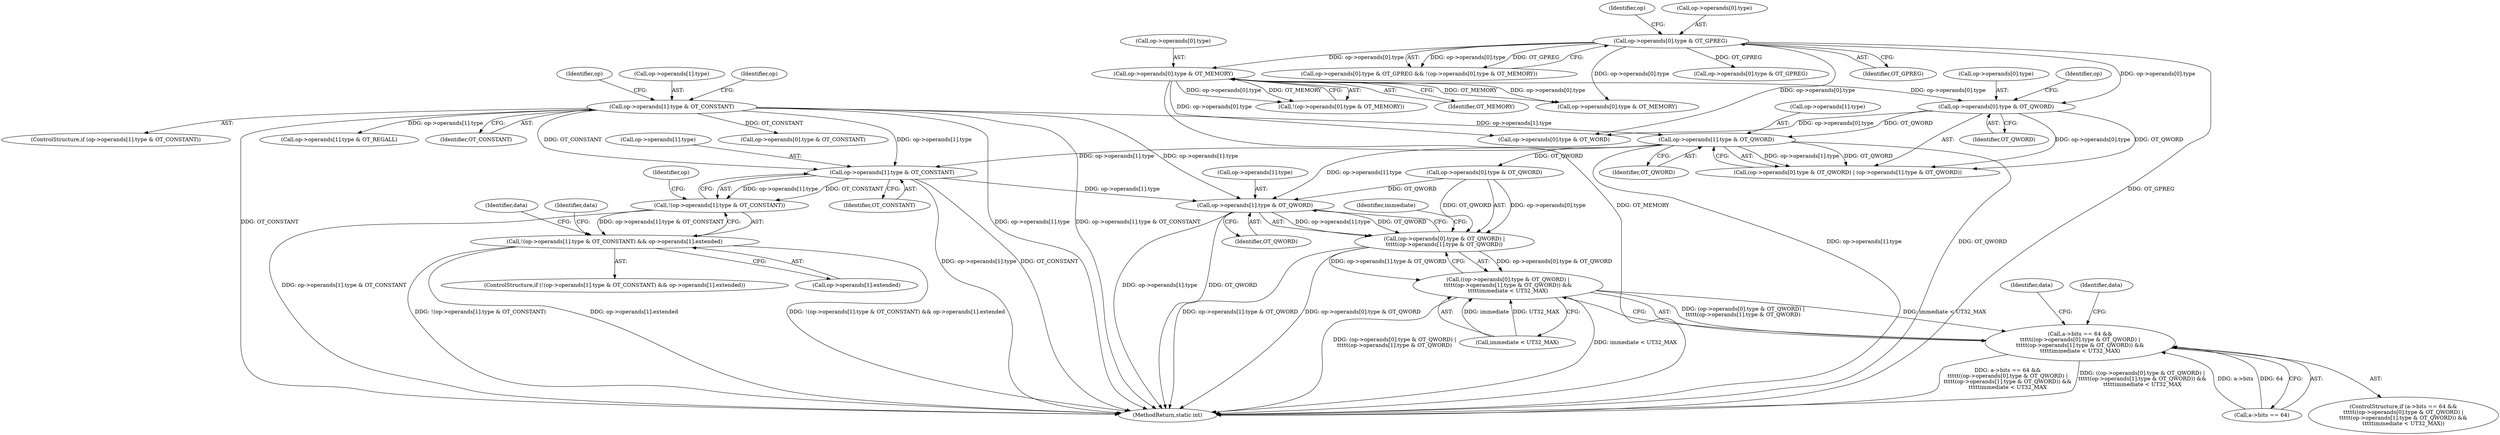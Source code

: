 digraph "0_radare2_f17bfd9f1da05f30f23a4dd05e9d2363e1406948@array" {
"1000239" [label="(Call,op->operands[1].type & OT_CONSTANT)"];
"1000226" [label="(Call,op->operands[1].type & OT_QWORD)"];
"1000132" [label="(Call,op->operands[1].type & OT_CONSTANT)"];
"1000217" [label="(Call,op->operands[0].type & OT_QWORD)"];
"1000189" [label="(Call,op->operands[0].type & OT_GPREG)"];
"1000199" [label="(Call,op->operands[0].type & OT_MEMORY)"];
"1000238" [label="(Call,!(op->operands[1].type & OT_CONSTANT))"];
"1000237" [label="(Call,!(op->operands[1].type & OT_CONSTANT) && op->operands[1].extended)"];
"1000361" [label="(Call,op->operands[1].type & OT_QWORD)"];
"1000351" [label="(Call,(op->operands[0].type & OT_QWORD) |\n\t\t\t\t\t(op->operands[1].type & OT_QWORD))"];
"1000350" [label="(Call,((op->operands[0].type & OT_QWORD) |\n\t\t\t\t\t(op->operands[1].type & OT_QWORD)) &&\n\t\t\t\t\timmediate < UT32_MAX)"];
"1000344" [label="(Call,a->bits == 64 &&\n\t\t\t\t\t((op->operands[0].type & OT_QWORD) |\n\t\t\t\t\t(op->operands[1].type & OT_QWORD)) &&\n\t\t\t\t\timmediate < UT32_MAX)"];
"1000352" [label="(Call,op->operands[0].type & OT_QWORD)"];
"1000266" [label="(Identifier,data)"];
"1000226" [label="(Call,op->operands[1].type & OT_QWORD)"];
"1000131" [label="(ControlStructure,if (op->operands[1].type & OT_CONSTANT))"];
"1000362" [label="(Call,op->operands[1].type)"];
"1000237" [label="(Call,!(op->operands[1].type & OT_CONSTANT) && op->operands[1].extended)"];
"1000203" [label="(Identifier,op)"];
"1000189" [label="(Call,op->operands[0].type & OT_GPREG)"];
"1000251" [label="(Identifier,op)"];
"1000497" [label="(Call,op->operands[0].type & OT_MEMORY)"];
"1001254" [label="(Call,op->operands[1].type & OT_REGALL)"];
"1000198" [label="(Call,!(op->operands[0].type & OT_MEMORY))"];
"1001258" [label="(Identifier,op)"];
"1000369" [label="(Identifier,OT_QWORD)"];
"1000343" [label="(ControlStructure,if (a->bits == 64 &&\n\t\t\t\t\t((op->operands[0].type & OT_QWORD) |\n\t\t\t\t\t(op->operands[1].type & OT_QWORD)) &&\n\t\t\t\t\timmediate < UT32_MAX))"];
"1000140" [label="(Identifier,OT_CONSTANT)"];
"1000190" [label="(Call,op->operands[0].type)"];
"1000132" [label="(Call,op->operands[1].type & OT_CONSTANT)"];
"1000239" [label="(Call,op->operands[1].type & OT_CONSTANT)"];
"1000376" [label="(Identifier,data)"];
"1000217" [label="(Call,op->operands[0].type & OT_QWORD)"];
"1000247" [label="(Identifier,OT_CONSTANT)"];
"1000188" [label="(Call,op->operands[0].type & OT_GPREG && !(op->operands[0].type & OT_MEMORY))"];
"1000345" [label="(Call,a->bits == 64)"];
"1000240" [label="(Call,op->operands[1].type)"];
"1003220" [label="(MethodReturn,static int)"];
"1000234" [label="(Identifier,OT_QWORD)"];
"1000230" [label="(Identifier,op)"];
"1000351" [label="(Call,(op->operands[0].type & OT_QWORD) |\n\t\t\t\t\t(op->operands[1].type & OT_QWORD))"];
"1000200" [label="(Call,op->operands[0].type)"];
"1000133" [label="(Call,op->operands[1].type)"];
"1000218" [label="(Call,op->operands[0].type)"];
"1000225" [label="(Identifier,OT_QWORD)"];
"1000147" [label="(Identifier,op)"];
"1000238" [label="(Call,!(op->operands[1].type & OT_CONSTANT))"];
"1000287" [label="(Call,op->operands[0].type & OT_WORD)"];
"1001275" [label="(Call,op->operands[0].type & OT_CONSTANT)"];
"1000371" [label="(Identifier,immediate)"];
"1000518" [label="(Call,op->operands[0].type & OT_GPREG)"];
"1000398" [label="(Identifier,data)"];
"1000258" [label="(Identifier,data)"];
"1000248" [label="(Call,op->operands[1].extended)"];
"1000350" [label="(Call,((op->operands[0].type & OT_QWORD) |\n\t\t\t\t\t(op->operands[1].type & OT_QWORD)) &&\n\t\t\t\t\timmediate < UT32_MAX)"];
"1000236" [label="(ControlStructure,if (!(op->operands[1].type & OT_CONSTANT) && op->operands[1].extended))"];
"1000344" [label="(Call,a->bits == 64 &&\n\t\t\t\t\t((op->operands[0].type & OT_QWORD) |\n\t\t\t\t\t(op->operands[1].type & OT_QWORD)) &&\n\t\t\t\t\timmediate < UT32_MAX)"];
"1000199" [label="(Call,op->operands[0].type & OT_MEMORY)"];
"1000197" [label="(Identifier,OT_GPREG)"];
"1000361" [label="(Call,op->operands[1].type & OT_QWORD)"];
"1000207" [label="(Identifier,OT_MEMORY)"];
"1000227" [label="(Call,op->operands[1].type)"];
"1000370" [label="(Call,immediate < UT32_MAX)"];
"1000216" [label="(Call,(op->operands[0].type & OT_QWORD) | (op->operands[1].type & OT_QWORD))"];
"1000239" -> "1000238"  [label="AST: "];
"1000239" -> "1000247"  [label="CFG: "];
"1000240" -> "1000239"  [label="AST: "];
"1000247" -> "1000239"  [label="AST: "];
"1000238" -> "1000239"  [label="CFG: "];
"1000239" -> "1003220"  [label="DDG: op->operands[1].type"];
"1000239" -> "1003220"  [label="DDG: OT_CONSTANT"];
"1000239" -> "1000238"  [label="DDG: op->operands[1].type"];
"1000239" -> "1000238"  [label="DDG: OT_CONSTANT"];
"1000226" -> "1000239"  [label="DDG: op->operands[1].type"];
"1000132" -> "1000239"  [label="DDG: op->operands[1].type"];
"1000132" -> "1000239"  [label="DDG: OT_CONSTANT"];
"1000239" -> "1000361"  [label="DDG: op->operands[1].type"];
"1000226" -> "1000216"  [label="AST: "];
"1000226" -> "1000234"  [label="CFG: "];
"1000227" -> "1000226"  [label="AST: "];
"1000234" -> "1000226"  [label="AST: "];
"1000216" -> "1000226"  [label="CFG: "];
"1000226" -> "1003220"  [label="DDG: op->operands[1].type"];
"1000226" -> "1003220"  [label="DDG: OT_QWORD"];
"1000226" -> "1000216"  [label="DDG: op->operands[1].type"];
"1000226" -> "1000216"  [label="DDG: OT_QWORD"];
"1000132" -> "1000226"  [label="DDG: op->operands[1].type"];
"1000217" -> "1000226"  [label="DDG: OT_QWORD"];
"1000226" -> "1000352"  [label="DDG: OT_QWORD"];
"1000226" -> "1000361"  [label="DDG: op->operands[1].type"];
"1000132" -> "1000131"  [label="AST: "];
"1000132" -> "1000140"  [label="CFG: "];
"1000133" -> "1000132"  [label="AST: "];
"1000140" -> "1000132"  [label="AST: "];
"1000147" -> "1000132"  [label="CFG: "];
"1001258" -> "1000132"  [label="CFG: "];
"1000132" -> "1003220"  [label="DDG: op->operands[1].type & OT_CONSTANT"];
"1000132" -> "1003220"  [label="DDG: OT_CONSTANT"];
"1000132" -> "1003220"  [label="DDG: op->operands[1].type"];
"1000132" -> "1000361"  [label="DDG: op->operands[1].type"];
"1000132" -> "1001254"  [label="DDG: op->operands[1].type"];
"1000132" -> "1001275"  [label="DDG: OT_CONSTANT"];
"1000217" -> "1000216"  [label="AST: "];
"1000217" -> "1000225"  [label="CFG: "];
"1000218" -> "1000217"  [label="AST: "];
"1000225" -> "1000217"  [label="AST: "];
"1000230" -> "1000217"  [label="CFG: "];
"1000217" -> "1000216"  [label="DDG: op->operands[0].type"];
"1000217" -> "1000216"  [label="DDG: OT_QWORD"];
"1000189" -> "1000217"  [label="DDG: op->operands[0].type"];
"1000199" -> "1000217"  [label="DDG: op->operands[0].type"];
"1000217" -> "1000287"  [label="DDG: op->operands[0].type"];
"1000189" -> "1000188"  [label="AST: "];
"1000189" -> "1000197"  [label="CFG: "];
"1000190" -> "1000189"  [label="AST: "];
"1000197" -> "1000189"  [label="AST: "];
"1000203" -> "1000189"  [label="CFG: "];
"1000188" -> "1000189"  [label="CFG: "];
"1000189" -> "1003220"  [label="DDG: OT_GPREG"];
"1000189" -> "1000188"  [label="DDG: op->operands[0].type"];
"1000189" -> "1000188"  [label="DDG: OT_GPREG"];
"1000189" -> "1000199"  [label="DDG: op->operands[0].type"];
"1000189" -> "1000287"  [label="DDG: op->operands[0].type"];
"1000189" -> "1000497"  [label="DDG: op->operands[0].type"];
"1000189" -> "1000518"  [label="DDG: OT_GPREG"];
"1000199" -> "1000198"  [label="AST: "];
"1000199" -> "1000207"  [label="CFG: "];
"1000200" -> "1000199"  [label="AST: "];
"1000207" -> "1000199"  [label="AST: "];
"1000198" -> "1000199"  [label="CFG: "];
"1000199" -> "1003220"  [label="DDG: OT_MEMORY"];
"1000199" -> "1000198"  [label="DDG: op->operands[0].type"];
"1000199" -> "1000198"  [label="DDG: OT_MEMORY"];
"1000199" -> "1000287"  [label="DDG: op->operands[0].type"];
"1000199" -> "1000497"  [label="DDG: op->operands[0].type"];
"1000199" -> "1000497"  [label="DDG: OT_MEMORY"];
"1000238" -> "1000237"  [label="AST: "];
"1000251" -> "1000238"  [label="CFG: "];
"1000237" -> "1000238"  [label="CFG: "];
"1000238" -> "1003220"  [label="DDG: op->operands[1].type & OT_CONSTANT"];
"1000238" -> "1000237"  [label="DDG: op->operands[1].type & OT_CONSTANT"];
"1000237" -> "1000236"  [label="AST: "];
"1000237" -> "1000248"  [label="CFG: "];
"1000248" -> "1000237"  [label="AST: "];
"1000258" -> "1000237"  [label="CFG: "];
"1000266" -> "1000237"  [label="CFG: "];
"1000237" -> "1003220"  [label="DDG: op->operands[1].extended"];
"1000237" -> "1003220"  [label="DDG: !(op->operands[1].type & OT_CONSTANT) && op->operands[1].extended"];
"1000237" -> "1003220"  [label="DDG: !(op->operands[1].type & OT_CONSTANT)"];
"1000361" -> "1000351"  [label="AST: "];
"1000361" -> "1000369"  [label="CFG: "];
"1000362" -> "1000361"  [label="AST: "];
"1000369" -> "1000361"  [label="AST: "];
"1000351" -> "1000361"  [label="CFG: "];
"1000361" -> "1003220"  [label="DDG: OT_QWORD"];
"1000361" -> "1003220"  [label="DDG: op->operands[1].type"];
"1000361" -> "1000351"  [label="DDG: op->operands[1].type"];
"1000361" -> "1000351"  [label="DDG: OT_QWORD"];
"1000352" -> "1000361"  [label="DDG: OT_QWORD"];
"1000351" -> "1000350"  [label="AST: "];
"1000352" -> "1000351"  [label="AST: "];
"1000371" -> "1000351"  [label="CFG: "];
"1000350" -> "1000351"  [label="CFG: "];
"1000351" -> "1003220"  [label="DDG: op->operands[1].type & OT_QWORD"];
"1000351" -> "1003220"  [label="DDG: op->operands[0].type & OT_QWORD"];
"1000351" -> "1000350"  [label="DDG: op->operands[0].type & OT_QWORD"];
"1000351" -> "1000350"  [label="DDG: op->operands[1].type & OT_QWORD"];
"1000352" -> "1000351"  [label="DDG: op->operands[0].type"];
"1000352" -> "1000351"  [label="DDG: OT_QWORD"];
"1000350" -> "1000344"  [label="AST: "];
"1000350" -> "1000370"  [label="CFG: "];
"1000370" -> "1000350"  [label="AST: "];
"1000344" -> "1000350"  [label="CFG: "];
"1000350" -> "1003220"  [label="DDG: (op->operands[0].type & OT_QWORD) |\n\t\t\t\t\t(op->operands[1].type & OT_QWORD)"];
"1000350" -> "1003220"  [label="DDG: immediate < UT32_MAX"];
"1000350" -> "1000344"  [label="DDG: (op->operands[0].type & OT_QWORD) |\n\t\t\t\t\t(op->operands[1].type & OT_QWORD)"];
"1000350" -> "1000344"  [label="DDG: immediate < UT32_MAX"];
"1000370" -> "1000350"  [label="DDG: immediate"];
"1000370" -> "1000350"  [label="DDG: UT32_MAX"];
"1000344" -> "1000343"  [label="AST: "];
"1000344" -> "1000345"  [label="CFG: "];
"1000345" -> "1000344"  [label="AST: "];
"1000376" -> "1000344"  [label="CFG: "];
"1000398" -> "1000344"  [label="CFG: "];
"1000344" -> "1003220"  [label="DDG: a->bits == 64 &&\n\t\t\t\t\t((op->operands[0].type & OT_QWORD) |\n\t\t\t\t\t(op->operands[1].type & OT_QWORD)) &&\n\t\t\t\t\timmediate < UT32_MAX"];
"1000344" -> "1003220"  [label="DDG: ((op->operands[0].type & OT_QWORD) |\n\t\t\t\t\t(op->operands[1].type & OT_QWORD)) &&\n\t\t\t\t\timmediate < UT32_MAX"];
"1000345" -> "1000344"  [label="DDG: a->bits"];
"1000345" -> "1000344"  [label="DDG: 64"];
}

